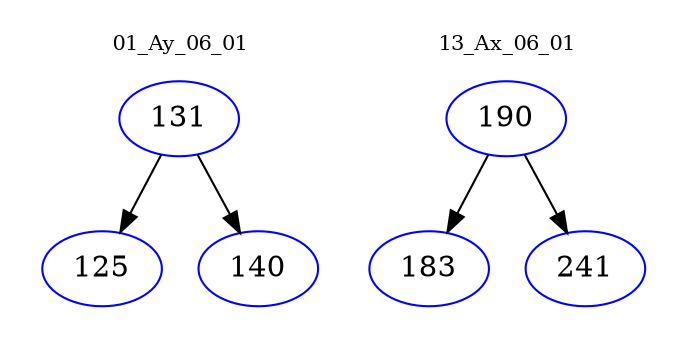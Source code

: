 digraph{
subgraph cluster_0 {
color = white
label = "01_Ay_06_01";
fontsize=10;
T0_131 [label="131", color="blue"]
T0_131 -> T0_125 [color="black"]
T0_125 [label="125", color="blue"]
T0_131 -> T0_140 [color="black"]
T0_140 [label="140", color="blue"]
}
subgraph cluster_1 {
color = white
label = "13_Ax_06_01";
fontsize=10;
T1_190 [label="190", color="blue"]
T1_190 -> T1_183 [color="black"]
T1_183 [label="183", color="blue"]
T1_190 -> T1_241 [color="black"]
T1_241 [label="241", color="blue"]
}
}
